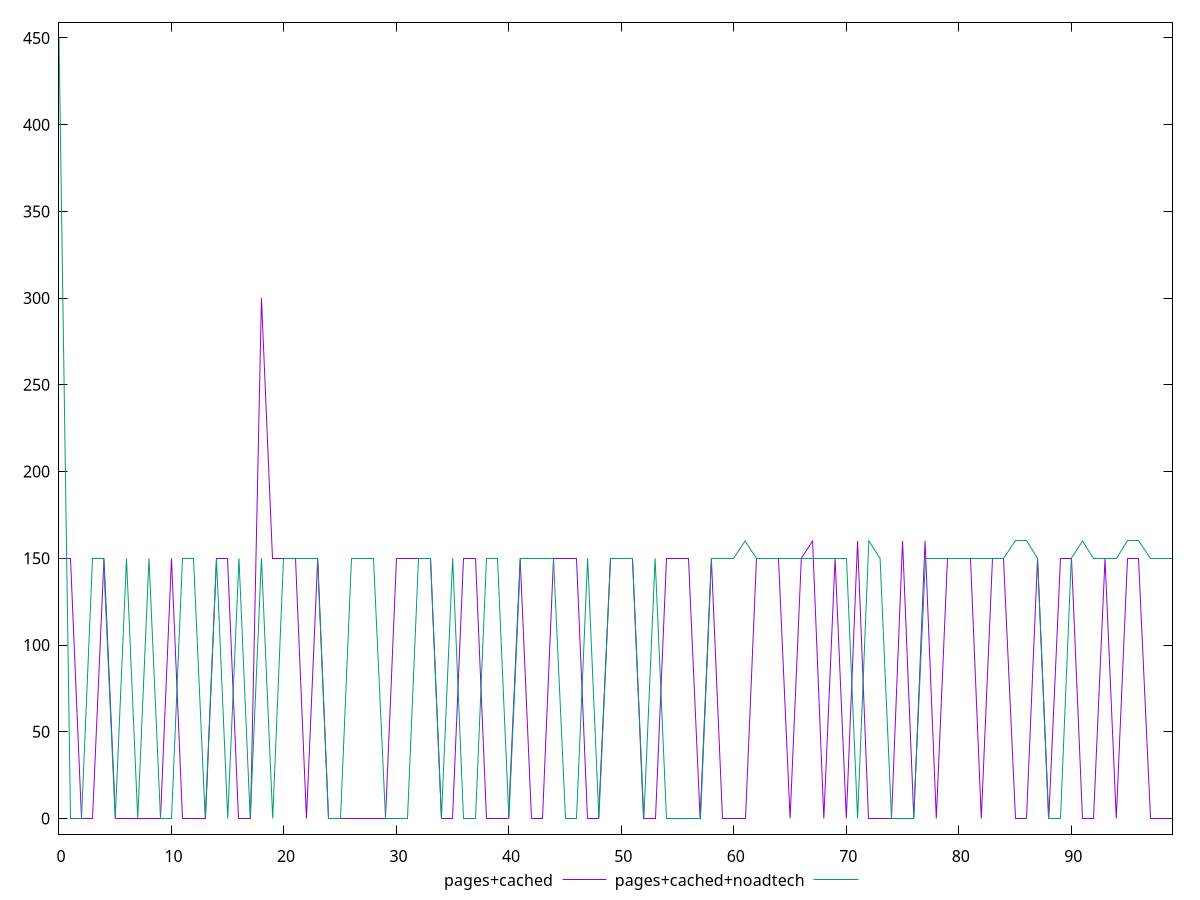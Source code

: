 reset

$pagesCached <<EOF
0 150
1 150
2 0
3 0
4 150
5 0
6 0
7 0
8 0
9 0
10 150
11 0
12 0
13 0
14 150
15 150
16 0
17 0
18 300
19 150
20 150
21 150
22 0
23 150
24 0
25 0
26 0
27 0
28 0
29 0
30 150
31 150
32 150
33 150
34 0
35 0
36 150
37 150
38 0
39 0
40 0
41 150
42 0
43 0
44 150
45 150
46 150
47 0
48 0
49 150
50 150
51 150
52 0
53 0
54 150
55 150
56 150
57 0
58 150
59 0
60 0
61 0
62 150
63 150
64 150
65 0
66 150
67 160
68 0
69 150
70 0
71 160
72 0
73 0
74 0
75 160
76 0
77 160
78 0
79 150
80 150
81 150
82 0
83 150
84 150
85 0
86 0
87 150
88 0
89 150
90 150
91 0
92 0
93 150
94 0
95 150
96 150
97 0
98 0
99 0
EOF

$pagesCachedNoadtech <<EOF
0 450
1 0
2 0
3 150
4 150
5 0
6 150
7 0
8 150
9 0
10 0
11 150
12 150
13 0
14 150
15 0
16 150
17 0
18 150
19 0
20 150
21 150
22 150
23 150
24 0
25 0
26 150
27 150
28 150
29 0
30 0
31 0
32 150
33 150
34 0
35 150
36 0
37 0
38 150
39 150
40 0
41 150
42 150
43 150
44 150
45 0
46 0
47 150
48 0
49 150
50 150
51 150
52 0
53 150
54 0
55 0
56 0
57 0
58 150
59 150
60 150
61 160
62 150
63 150
64 150
65 150
66 150
67 150
68 150
69 150
70 150
71 0
72 160
73 150
74 0
75 0
76 0
77 150
78 150
79 150
80 150
81 150
82 150
83 150
84 150
85 160
86 160
87 150
88 0
89 0
90 150
91 160
92 150
93 150
94 150
95 160
96 160
97 150
98 150
99 150
EOF

set key outside below
set xrange [0:99]
set yrange [-9:459]
set trange [-9:459]
set terminal svg size 640, 520 enhanced background rgb 'white'
set output "report_00018_2021-02-10T15-25-16.877Z/uses-http2/comparison/line/1_vs_2.svg"

plot $pagesCached title "pages+cached" with line, \
     $pagesCachedNoadtech title "pages+cached+noadtech" with line

reset
